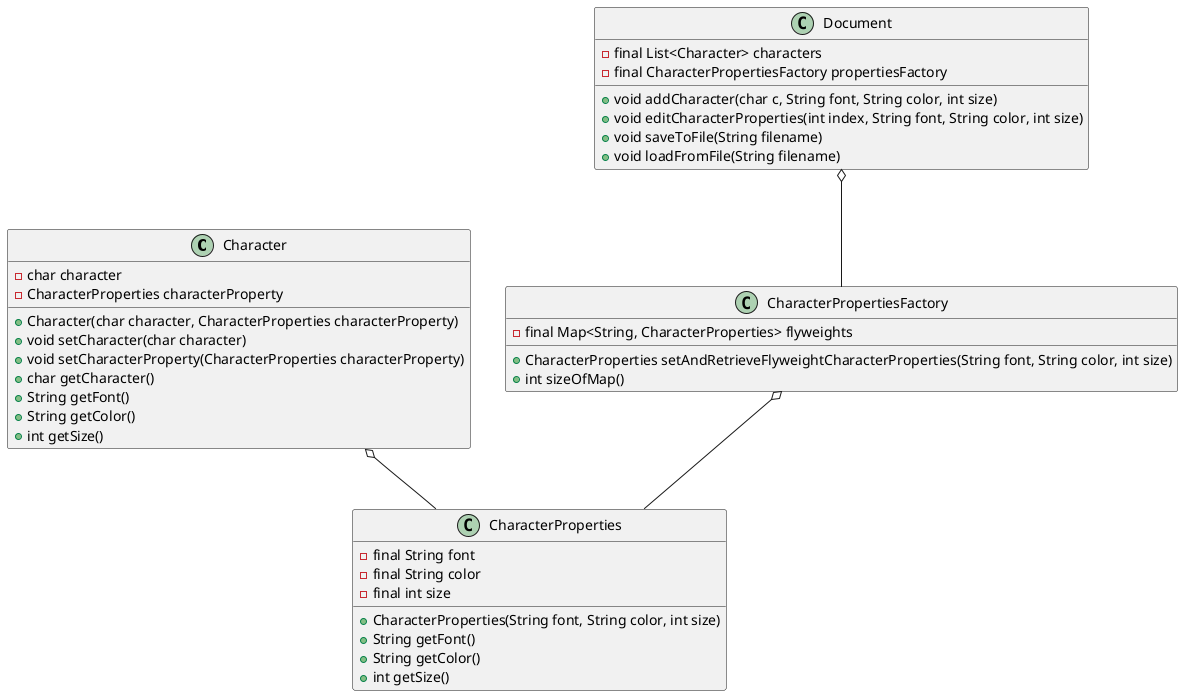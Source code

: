 @startuml

class Character {
    - char character
    - CharacterProperties characterProperty
    + Character(char character, CharacterProperties characterProperty)
    + void setCharacter(char character)
    + void setCharacterProperty(CharacterProperties characterProperty)
    + char getCharacter()
    + String getFont()
    + String getColor()
    + int getSize()
}

class CharacterProperties {
    - final String font
    - final String color
    - final int size
    + CharacterProperties(String font, String color, int size)
    + String getFont()
    + String getColor()
    + int getSize()
}

class CharacterPropertiesFactory {
    - final Map<String, CharacterProperties> flyweights
    + CharacterProperties setAndRetrieveFlyweightCharacterProperties(String font, String color, int size)
    + int sizeOfMap()
}

class Document {
    - final List<Character> characters
    - final CharacterPropertiesFactory propertiesFactory
    + void addCharacter(char c, String font, String color, int size)
    + void editCharacterProperties(int index, String font, String color, int size)
    + void saveToFile(String filename)
    + void loadFromFile(String filename)
}

Character o-- CharacterProperties
CharacterPropertiesFactory o-- CharacterProperties
Document o-- CharacterPropertiesFactory
@enduml